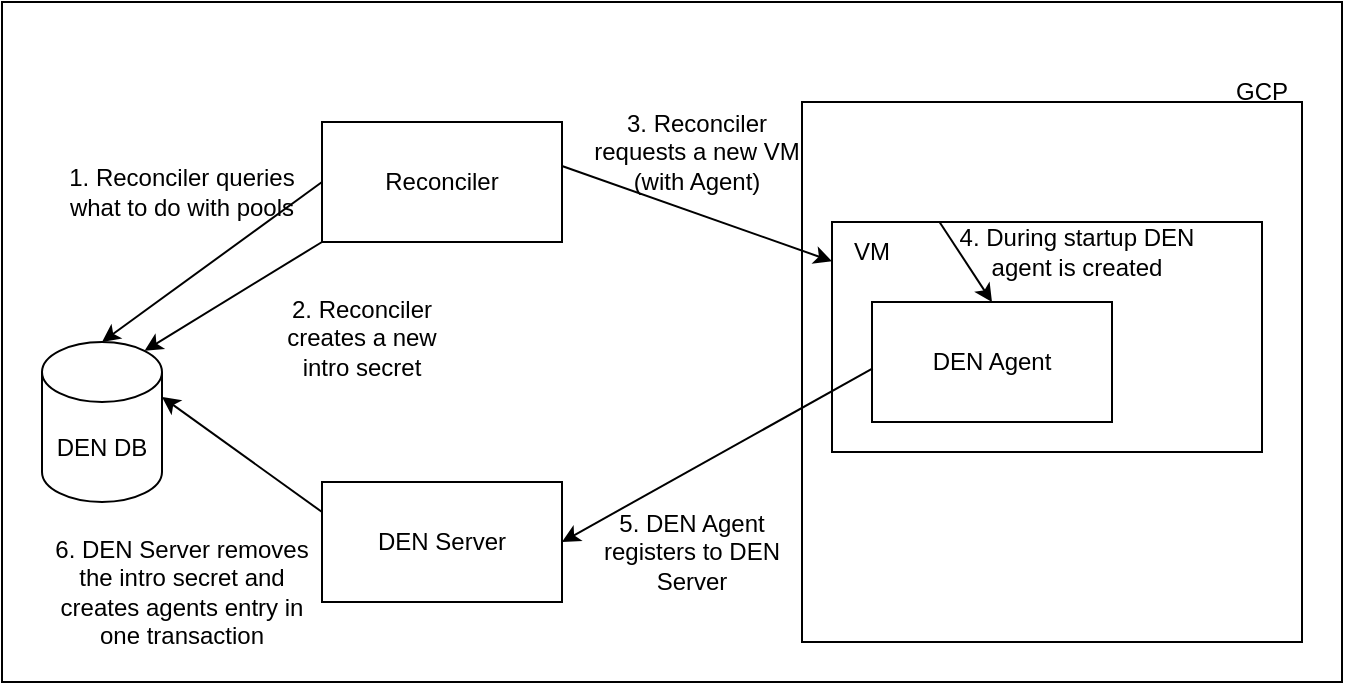 <mxfile version="17.4.0" type="github">
  <diagram id="BDYfOgdqv3N1b4y7xZO3" name="Page-1">
    <mxGraphModel dx="851" dy="443" grid="1" gridSize="10" guides="1" tooltips="1" connect="1" arrows="1" fold="1" page="1" pageScale="1" pageWidth="827" pageHeight="1169" math="0" shadow="0">
      <root>
        <mxCell id="0" />
        <mxCell id="1" parent="0" />
        <mxCell id="e9H_UOrKcjnfczfSEE1G-25" value="" style="rounded=0;whiteSpace=wrap;html=1;" vertex="1" parent="1">
          <mxGeometry x="150" y="30" width="670" height="340" as="geometry" />
        </mxCell>
        <mxCell id="e9H_UOrKcjnfczfSEE1G-1" value="DEN DB" style="shape=cylinder3;whiteSpace=wrap;html=1;boundedLbl=1;backgroundOutline=1;size=15;" vertex="1" parent="1">
          <mxGeometry x="170" y="200" width="60" height="80" as="geometry" />
        </mxCell>
        <mxCell id="e9H_UOrKcjnfczfSEE1G-2" value="Reconciler" style="rounded=0;whiteSpace=wrap;html=1;" vertex="1" parent="1">
          <mxGeometry x="310" y="90" width="120" height="60" as="geometry" />
        </mxCell>
        <mxCell id="e9H_UOrKcjnfczfSEE1G-3" value="" style="rounded=0;whiteSpace=wrap;html=1;" vertex="1" parent="1">
          <mxGeometry x="550" y="80" width="250" height="270" as="geometry" />
        </mxCell>
        <mxCell id="e9H_UOrKcjnfczfSEE1G-4" value="GCP" style="text;html=1;strokeColor=none;fillColor=none;align=center;verticalAlign=middle;whiteSpace=wrap;rounded=0;" vertex="1" parent="1">
          <mxGeometry x="750" y="60" width="60" height="30" as="geometry" />
        </mxCell>
        <mxCell id="e9H_UOrKcjnfczfSEE1G-7" value="" style="rounded=0;whiteSpace=wrap;html=1;" vertex="1" parent="1">
          <mxGeometry x="565" y="140" width="215" height="115" as="geometry" />
        </mxCell>
        <mxCell id="e9H_UOrKcjnfczfSEE1G-5" value="DEN Server" style="rounded=0;whiteSpace=wrap;html=1;" vertex="1" parent="1">
          <mxGeometry x="310" y="270" width="120" height="60" as="geometry" />
        </mxCell>
        <mxCell id="e9H_UOrKcjnfczfSEE1G-6" value="DEN Agent" style="rounded=0;whiteSpace=wrap;html=1;" vertex="1" parent="1">
          <mxGeometry x="585" y="180" width="120" height="60" as="geometry" />
        </mxCell>
        <mxCell id="e9H_UOrKcjnfczfSEE1G-8" value="VM" style="text;html=1;strokeColor=none;fillColor=none;align=center;verticalAlign=middle;whiteSpace=wrap;rounded=0;" vertex="1" parent="1">
          <mxGeometry x="555" y="140" width="60" height="30" as="geometry" />
        </mxCell>
        <mxCell id="e9H_UOrKcjnfczfSEE1G-10" value="" style="endArrow=classic;html=1;rounded=0;exitX=0;exitY=0.5;exitDx=0;exitDy=0;entryX=0.5;entryY=0;entryDx=0;entryDy=0;entryPerimeter=0;" edge="1" parent="1" source="e9H_UOrKcjnfczfSEE1G-2" target="e9H_UOrKcjnfczfSEE1G-1">
          <mxGeometry width="50" height="50" relative="1" as="geometry">
            <mxPoint x="390" y="380" as="sourcePoint" />
            <mxPoint x="440" y="330" as="targetPoint" />
          </mxGeometry>
        </mxCell>
        <mxCell id="e9H_UOrKcjnfczfSEE1G-11" value="1. Reconciler queries what to do with pools" style="text;html=1;strokeColor=none;fillColor=none;align=center;verticalAlign=middle;whiteSpace=wrap;rounded=0;" vertex="1" parent="1">
          <mxGeometry x="180" y="110" width="120" height="30" as="geometry" />
        </mxCell>
        <mxCell id="e9H_UOrKcjnfczfSEE1G-12" value="" style="endArrow=classic;html=1;rounded=0;exitX=0;exitY=1;exitDx=0;exitDy=0;entryX=0.855;entryY=0;entryDx=0;entryDy=4.35;entryPerimeter=0;" edge="1" parent="1" source="e9H_UOrKcjnfczfSEE1G-2" target="e9H_UOrKcjnfczfSEE1G-1">
          <mxGeometry width="50" height="50" relative="1" as="geometry">
            <mxPoint x="390" y="360" as="sourcePoint" />
            <mxPoint x="440" y="310" as="targetPoint" />
          </mxGeometry>
        </mxCell>
        <mxCell id="e9H_UOrKcjnfczfSEE1G-13" value="2. Reconciler creates a new intro secret" style="text;html=1;strokeColor=none;fillColor=none;align=center;verticalAlign=middle;whiteSpace=wrap;rounded=0;" vertex="1" parent="1">
          <mxGeometry x="280" y="182.5" width="100" height="30" as="geometry" />
        </mxCell>
        <mxCell id="e9H_UOrKcjnfczfSEE1G-14" value="" style="endArrow=classic;html=1;rounded=0;exitX=1;exitY=0.367;exitDx=0;exitDy=0;exitPerimeter=0;" edge="1" parent="1" source="e9H_UOrKcjnfczfSEE1G-2" target="e9H_UOrKcjnfczfSEE1G-7">
          <mxGeometry width="50" height="50" relative="1" as="geometry">
            <mxPoint x="390" y="330" as="sourcePoint" />
            <mxPoint x="440" y="280" as="targetPoint" />
          </mxGeometry>
        </mxCell>
        <mxCell id="e9H_UOrKcjnfczfSEE1G-15" value="3. Reconciler requests a new VM (with Agent)" style="text;html=1;strokeColor=none;fillColor=none;align=center;verticalAlign=middle;whiteSpace=wrap;rounded=0;" vertex="1" parent="1">
          <mxGeometry x="445" y="90" width="105" height="30" as="geometry" />
        </mxCell>
        <mxCell id="e9H_UOrKcjnfczfSEE1G-16" value="" style="endArrow=classic;html=1;rounded=0;exitX=0.25;exitY=0;exitDx=0;exitDy=0;entryX=0.5;entryY=0;entryDx=0;entryDy=0;" edge="1" parent="1" source="e9H_UOrKcjnfczfSEE1G-7" target="e9H_UOrKcjnfczfSEE1G-6">
          <mxGeometry width="50" height="50" relative="1" as="geometry">
            <mxPoint x="390" y="290" as="sourcePoint" />
            <mxPoint x="440" y="240" as="targetPoint" />
          </mxGeometry>
        </mxCell>
        <mxCell id="e9H_UOrKcjnfczfSEE1G-17" value="4. During startup DEN agent is created" style="text;html=1;strokeColor=none;fillColor=none;align=center;verticalAlign=middle;whiteSpace=wrap;rounded=0;" vertex="1" parent="1">
          <mxGeometry x="615" y="140" width="145" height="30" as="geometry" />
        </mxCell>
        <mxCell id="e9H_UOrKcjnfczfSEE1G-19" value="" style="endArrow=classic;html=1;rounded=0;exitX=0.003;exitY=0.553;exitDx=0;exitDy=0;exitPerimeter=0;entryX=1;entryY=0.5;entryDx=0;entryDy=0;" edge="1" parent="1" source="e9H_UOrKcjnfczfSEE1G-6" target="e9H_UOrKcjnfczfSEE1G-5">
          <mxGeometry width="50" height="50" relative="1" as="geometry">
            <mxPoint x="520" y="220" as="sourcePoint" />
            <mxPoint x="570" y="170" as="targetPoint" />
          </mxGeometry>
        </mxCell>
        <mxCell id="e9H_UOrKcjnfczfSEE1G-20" value="5. DEN Agent registers to DEN Server" style="text;html=1;strokeColor=none;fillColor=none;align=center;verticalAlign=middle;whiteSpace=wrap;rounded=0;" vertex="1" parent="1">
          <mxGeometry x="435" y="290" width="120" height="30" as="geometry" />
        </mxCell>
        <mxCell id="e9H_UOrKcjnfczfSEE1G-21" value="" style="endArrow=classic;html=1;rounded=0;exitX=0;exitY=0.25;exitDx=0;exitDy=0;entryX=1;entryY=0;entryDx=0;entryDy=27.5;entryPerimeter=0;" edge="1" parent="1" source="e9H_UOrKcjnfczfSEE1G-5" target="e9H_UOrKcjnfczfSEE1G-1">
          <mxGeometry width="50" height="50" relative="1" as="geometry">
            <mxPoint x="360" y="230" as="sourcePoint" />
            <mxPoint x="410" y="180" as="targetPoint" />
          </mxGeometry>
        </mxCell>
        <mxCell id="e9H_UOrKcjnfczfSEE1G-22" value="6. DEN Server removes the intro secret and creates agents entry in one transaction" style="text;html=1;strokeColor=none;fillColor=none;align=center;verticalAlign=middle;whiteSpace=wrap;rounded=0;" vertex="1" parent="1">
          <mxGeometry x="170" y="310" width="140" height="30" as="geometry" />
        </mxCell>
      </root>
    </mxGraphModel>
  </diagram>
</mxfile>
